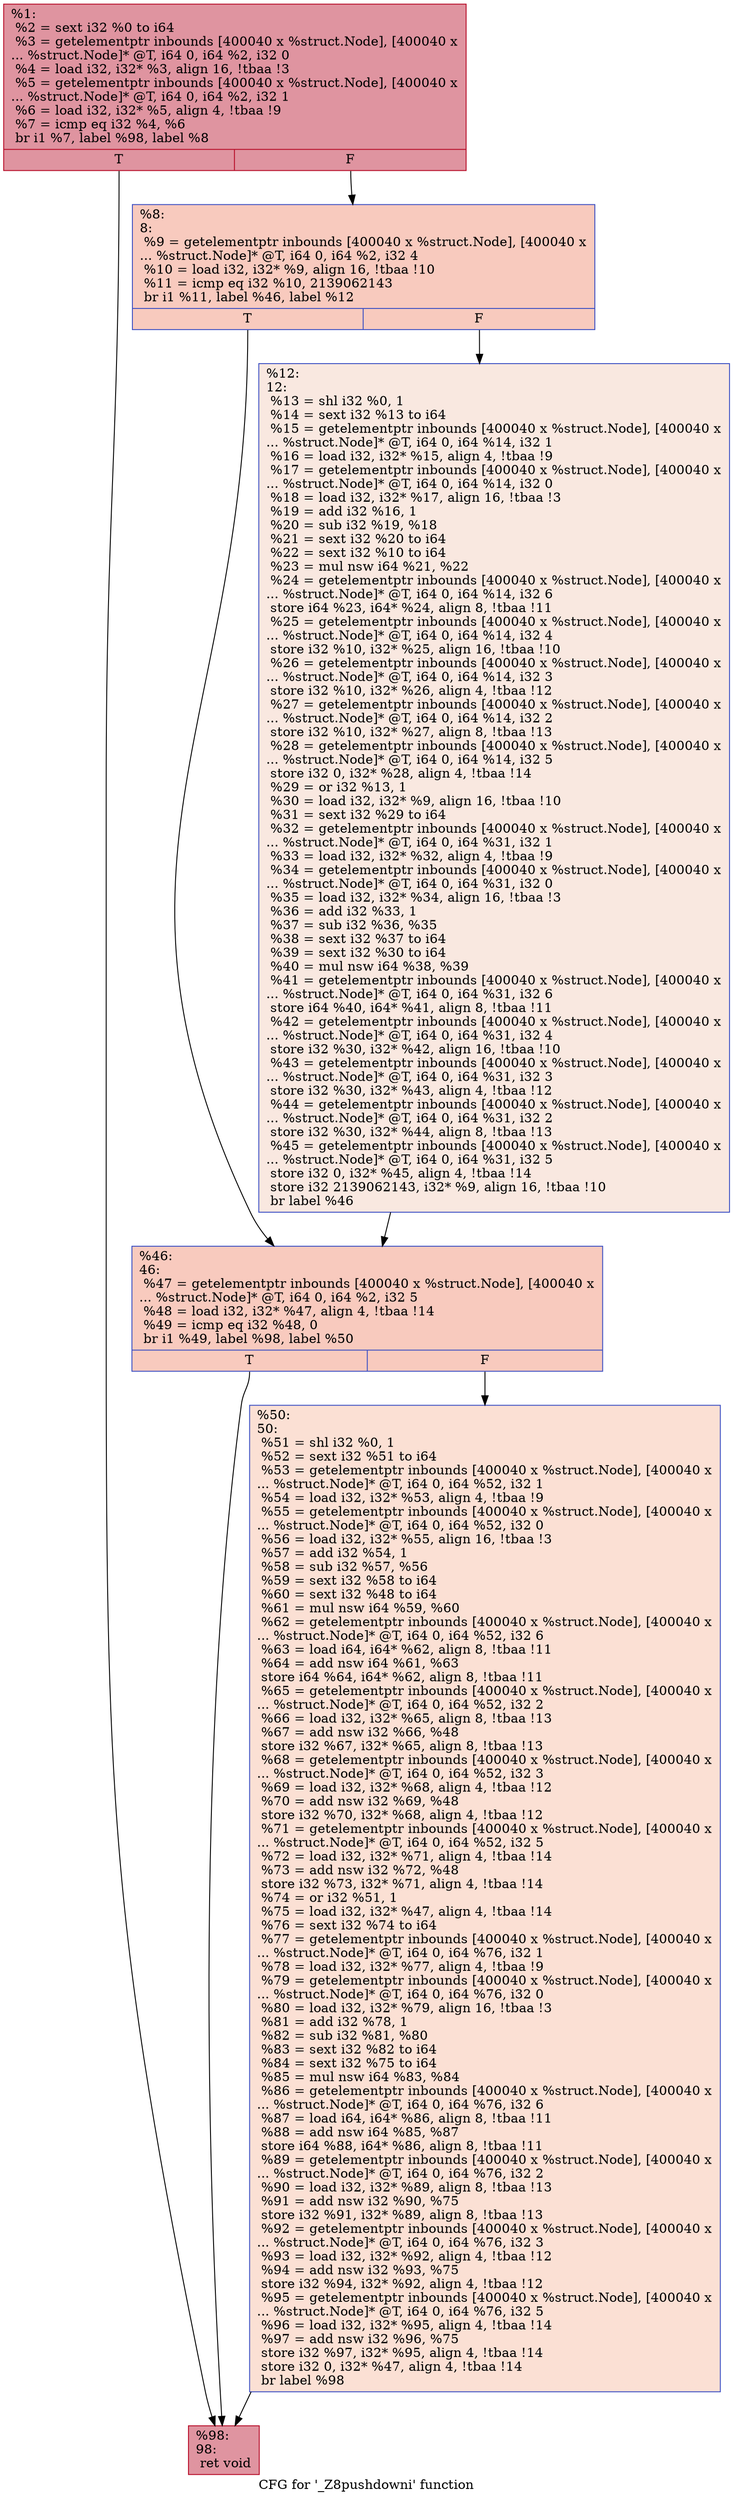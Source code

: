 digraph "CFG for '_Z8pushdowni' function" {
	label="CFG for '_Z8pushdowni' function";

	Node0x560008b79790 [shape=record,color="#b70d28ff", style=filled, fillcolor="#b70d2870",label="{%1:\l  %2 = sext i32 %0 to i64\l  %3 = getelementptr inbounds [400040 x %struct.Node], [400040 x\l... %struct.Node]* @T, i64 0, i64 %2, i32 0\l  %4 = load i32, i32* %3, align 16, !tbaa !3\l  %5 = getelementptr inbounds [400040 x %struct.Node], [400040 x\l... %struct.Node]* @T, i64 0, i64 %2, i32 1\l  %6 = load i32, i32* %5, align 4, !tbaa !9\l  %7 = icmp eq i32 %4, %6\l  br i1 %7, label %98, label %8\l|{<s0>T|<s1>F}}"];
	Node0x560008b79790:s0 -> Node0x560008b79c40;
	Node0x560008b79790:s1 -> Node0x560008b79c90;
	Node0x560008b79c90 [shape=record,color="#3d50c3ff", style=filled, fillcolor="#ef886b70",label="{%8:\l8:                                                \l  %9 = getelementptr inbounds [400040 x %struct.Node], [400040 x\l... %struct.Node]* @T, i64 0, i64 %2, i32 4\l  %10 = load i32, i32* %9, align 16, !tbaa !10\l  %11 = icmp eq i32 %10, 2139062143\l  br i1 %11, label %46, label %12\l|{<s0>T|<s1>F}}"];
	Node0x560008b79c90:s0 -> Node0x560008b79a10;
	Node0x560008b79c90:s1 -> Node0x560008b7a650;
	Node0x560008b7a650 [shape=record,color="#3d50c3ff", style=filled, fillcolor="#f1ccb870",label="{%12:\l12:                                               \l  %13 = shl i32 %0, 1\l  %14 = sext i32 %13 to i64\l  %15 = getelementptr inbounds [400040 x %struct.Node], [400040 x\l... %struct.Node]* @T, i64 0, i64 %14, i32 1\l  %16 = load i32, i32* %15, align 4, !tbaa !9\l  %17 = getelementptr inbounds [400040 x %struct.Node], [400040 x\l... %struct.Node]* @T, i64 0, i64 %14, i32 0\l  %18 = load i32, i32* %17, align 16, !tbaa !3\l  %19 = add i32 %16, 1\l  %20 = sub i32 %19, %18\l  %21 = sext i32 %20 to i64\l  %22 = sext i32 %10 to i64\l  %23 = mul nsw i64 %21, %22\l  %24 = getelementptr inbounds [400040 x %struct.Node], [400040 x\l... %struct.Node]* @T, i64 0, i64 %14, i32 6\l  store i64 %23, i64* %24, align 8, !tbaa !11\l  %25 = getelementptr inbounds [400040 x %struct.Node], [400040 x\l... %struct.Node]* @T, i64 0, i64 %14, i32 4\l  store i32 %10, i32* %25, align 16, !tbaa !10\l  %26 = getelementptr inbounds [400040 x %struct.Node], [400040 x\l... %struct.Node]* @T, i64 0, i64 %14, i32 3\l  store i32 %10, i32* %26, align 4, !tbaa !12\l  %27 = getelementptr inbounds [400040 x %struct.Node], [400040 x\l... %struct.Node]* @T, i64 0, i64 %14, i32 2\l  store i32 %10, i32* %27, align 8, !tbaa !13\l  %28 = getelementptr inbounds [400040 x %struct.Node], [400040 x\l... %struct.Node]* @T, i64 0, i64 %14, i32 5\l  store i32 0, i32* %28, align 4, !tbaa !14\l  %29 = or i32 %13, 1\l  %30 = load i32, i32* %9, align 16, !tbaa !10\l  %31 = sext i32 %29 to i64\l  %32 = getelementptr inbounds [400040 x %struct.Node], [400040 x\l... %struct.Node]* @T, i64 0, i64 %31, i32 1\l  %33 = load i32, i32* %32, align 4, !tbaa !9\l  %34 = getelementptr inbounds [400040 x %struct.Node], [400040 x\l... %struct.Node]* @T, i64 0, i64 %31, i32 0\l  %35 = load i32, i32* %34, align 16, !tbaa !3\l  %36 = add i32 %33, 1\l  %37 = sub i32 %36, %35\l  %38 = sext i32 %37 to i64\l  %39 = sext i32 %30 to i64\l  %40 = mul nsw i64 %38, %39\l  %41 = getelementptr inbounds [400040 x %struct.Node], [400040 x\l... %struct.Node]* @T, i64 0, i64 %31, i32 6\l  store i64 %40, i64* %41, align 8, !tbaa !11\l  %42 = getelementptr inbounds [400040 x %struct.Node], [400040 x\l... %struct.Node]* @T, i64 0, i64 %31, i32 4\l  store i32 %30, i32* %42, align 16, !tbaa !10\l  %43 = getelementptr inbounds [400040 x %struct.Node], [400040 x\l... %struct.Node]* @T, i64 0, i64 %31, i32 3\l  store i32 %30, i32* %43, align 4, !tbaa !12\l  %44 = getelementptr inbounds [400040 x %struct.Node], [400040 x\l... %struct.Node]* @T, i64 0, i64 %31, i32 2\l  store i32 %30, i32* %44, align 8, !tbaa !13\l  %45 = getelementptr inbounds [400040 x %struct.Node], [400040 x\l... %struct.Node]* @T, i64 0, i64 %31, i32 5\l  store i32 0, i32* %45, align 4, !tbaa !14\l  store i32 2139062143, i32* %9, align 16, !tbaa !10\l  br label %46\l}"];
	Node0x560008b7a650 -> Node0x560008b79a10;
	Node0x560008b79a10 [shape=record,color="#3d50c3ff", style=filled, fillcolor="#ef886b70",label="{%46:\l46:                                               \l  %47 = getelementptr inbounds [400040 x %struct.Node], [400040 x\l... %struct.Node]* @T, i64 0, i64 %2, i32 5\l  %48 = load i32, i32* %47, align 4, !tbaa !14\l  %49 = icmp eq i32 %48, 0\l  br i1 %49, label %98, label %50\l|{<s0>T|<s1>F}}"];
	Node0x560008b79a10:s0 -> Node0x560008b79c40;
	Node0x560008b79a10:s1 -> Node0x560008b7c720;
	Node0x560008b7c720 [shape=record,color="#3d50c3ff", style=filled, fillcolor="#f7b99e70",label="{%50:\l50:                                               \l  %51 = shl i32 %0, 1\l  %52 = sext i32 %51 to i64\l  %53 = getelementptr inbounds [400040 x %struct.Node], [400040 x\l... %struct.Node]* @T, i64 0, i64 %52, i32 1\l  %54 = load i32, i32* %53, align 4, !tbaa !9\l  %55 = getelementptr inbounds [400040 x %struct.Node], [400040 x\l... %struct.Node]* @T, i64 0, i64 %52, i32 0\l  %56 = load i32, i32* %55, align 16, !tbaa !3\l  %57 = add i32 %54, 1\l  %58 = sub i32 %57, %56\l  %59 = sext i32 %58 to i64\l  %60 = sext i32 %48 to i64\l  %61 = mul nsw i64 %59, %60\l  %62 = getelementptr inbounds [400040 x %struct.Node], [400040 x\l... %struct.Node]* @T, i64 0, i64 %52, i32 6\l  %63 = load i64, i64* %62, align 8, !tbaa !11\l  %64 = add nsw i64 %61, %63\l  store i64 %64, i64* %62, align 8, !tbaa !11\l  %65 = getelementptr inbounds [400040 x %struct.Node], [400040 x\l... %struct.Node]* @T, i64 0, i64 %52, i32 2\l  %66 = load i32, i32* %65, align 8, !tbaa !13\l  %67 = add nsw i32 %66, %48\l  store i32 %67, i32* %65, align 8, !tbaa !13\l  %68 = getelementptr inbounds [400040 x %struct.Node], [400040 x\l... %struct.Node]* @T, i64 0, i64 %52, i32 3\l  %69 = load i32, i32* %68, align 4, !tbaa !12\l  %70 = add nsw i32 %69, %48\l  store i32 %70, i32* %68, align 4, !tbaa !12\l  %71 = getelementptr inbounds [400040 x %struct.Node], [400040 x\l... %struct.Node]* @T, i64 0, i64 %52, i32 5\l  %72 = load i32, i32* %71, align 4, !tbaa !14\l  %73 = add nsw i32 %72, %48\l  store i32 %73, i32* %71, align 4, !tbaa !14\l  %74 = or i32 %51, 1\l  %75 = load i32, i32* %47, align 4, !tbaa !14\l  %76 = sext i32 %74 to i64\l  %77 = getelementptr inbounds [400040 x %struct.Node], [400040 x\l... %struct.Node]* @T, i64 0, i64 %76, i32 1\l  %78 = load i32, i32* %77, align 4, !tbaa !9\l  %79 = getelementptr inbounds [400040 x %struct.Node], [400040 x\l... %struct.Node]* @T, i64 0, i64 %76, i32 0\l  %80 = load i32, i32* %79, align 16, !tbaa !3\l  %81 = add i32 %78, 1\l  %82 = sub i32 %81, %80\l  %83 = sext i32 %82 to i64\l  %84 = sext i32 %75 to i64\l  %85 = mul nsw i64 %83, %84\l  %86 = getelementptr inbounds [400040 x %struct.Node], [400040 x\l... %struct.Node]* @T, i64 0, i64 %76, i32 6\l  %87 = load i64, i64* %86, align 8, !tbaa !11\l  %88 = add nsw i64 %85, %87\l  store i64 %88, i64* %86, align 8, !tbaa !11\l  %89 = getelementptr inbounds [400040 x %struct.Node], [400040 x\l... %struct.Node]* @T, i64 0, i64 %76, i32 2\l  %90 = load i32, i32* %89, align 8, !tbaa !13\l  %91 = add nsw i32 %90, %75\l  store i32 %91, i32* %89, align 8, !tbaa !13\l  %92 = getelementptr inbounds [400040 x %struct.Node], [400040 x\l... %struct.Node]* @T, i64 0, i64 %76, i32 3\l  %93 = load i32, i32* %92, align 4, !tbaa !12\l  %94 = add nsw i32 %93, %75\l  store i32 %94, i32* %92, align 4, !tbaa !12\l  %95 = getelementptr inbounds [400040 x %struct.Node], [400040 x\l... %struct.Node]* @T, i64 0, i64 %76, i32 5\l  %96 = load i32, i32* %95, align 4, !tbaa !14\l  %97 = add nsw i32 %96, %75\l  store i32 %97, i32* %95, align 4, !tbaa !14\l  store i32 0, i32* %47, align 4, !tbaa !14\l  br label %98\l}"];
	Node0x560008b7c720 -> Node0x560008b79c40;
	Node0x560008b79c40 [shape=record,color="#b70d28ff", style=filled, fillcolor="#b70d2870",label="{%98:\l98:                                               \l  ret void\l}"];
}
